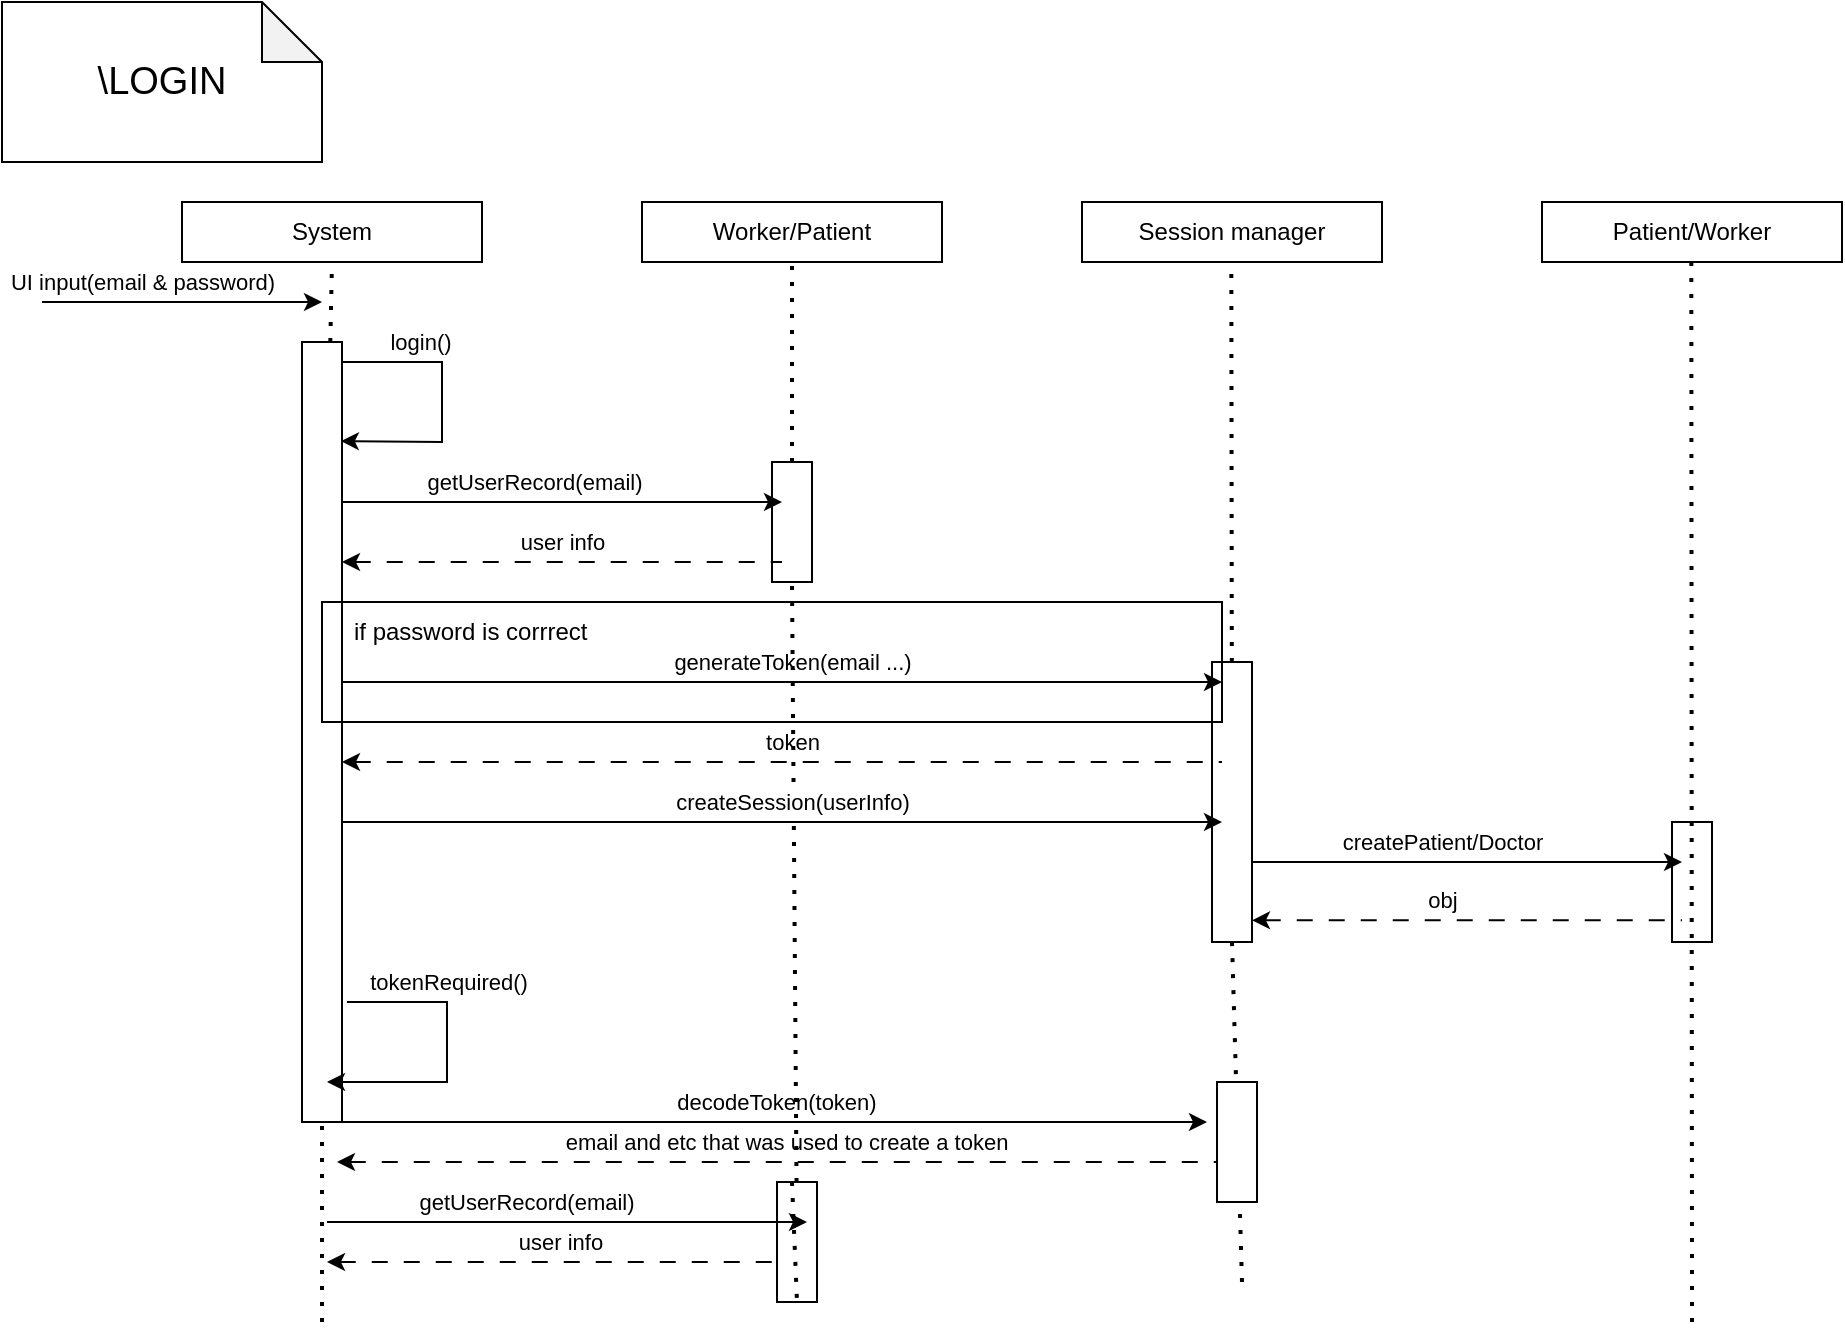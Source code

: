 <mxfile version="24.8.3">
  <diagram name="Page-1" id="jBy0112xdUdWwogq2Mr7">
    <mxGraphModel dx="988" dy="514" grid="1" gridSize="10" guides="1" tooltips="1" connect="1" arrows="1" fold="1" page="1" pageScale="1" pageWidth="850" pageHeight="1100" math="0" shadow="0">
      <root>
        <mxCell id="0" />
        <mxCell id="1" parent="0" />
        <mxCell id="vlcMxP6JeE746XGNywpA-1" value="" style="rounded=0;whiteSpace=wrap;html=1;" parent="1" vertex="1">
          <mxGeometry x="855" y="420" width="20" height="60" as="geometry" />
        </mxCell>
        <mxCell id="vlcMxP6JeE746XGNywpA-2" value="" style="rounded=0;whiteSpace=wrap;html=1;" parent="1" vertex="1">
          <mxGeometry x="625" y="340" width="20" height="140" as="geometry" />
        </mxCell>
        <mxCell id="vlcMxP6JeE746XGNywpA-3" value="" style="rounded=0;whiteSpace=wrap;html=1;" parent="1" vertex="1">
          <mxGeometry x="407.5" y="600" width="20" height="60" as="geometry" />
        </mxCell>
        <mxCell id="vlcMxP6JeE746XGNywpA-4" value="" style="rounded=0;whiteSpace=wrap;html=1;" parent="1" vertex="1">
          <mxGeometry x="405" y="240" width="20" height="60" as="geometry" />
        </mxCell>
        <mxCell id="vlcMxP6JeE746XGNywpA-5" value="" style="rounded=0;whiteSpace=wrap;html=1;" parent="1" vertex="1">
          <mxGeometry x="170" y="180" width="20" height="390" as="geometry" />
        </mxCell>
        <mxCell id="vlcMxP6JeE746XGNywpA-6" value="" style="rounded=0;whiteSpace=wrap;html=1;fillColor=none;" parent="1" vertex="1">
          <mxGeometry x="180" y="310" width="450" height="60" as="geometry" />
        </mxCell>
        <mxCell id="vlcMxP6JeE746XGNywpA-7" value="System" style="rounded=0;whiteSpace=wrap;html=1;" parent="1" vertex="1">
          <mxGeometry x="110" y="110" width="150" height="30" as="geometry" />
        </mxCell>
        <mxCell id="vlcMxP6JeE746XGNywpA-8" value="" style="endArrow=none;dashed=1;html=1;dashPattern=1 3;strokeWidth=2;rounded=0;entryX=0.5;entryY=1;entryDx=0;entryDy=0;" parent="1" source="vlcMxP6JeE746XGNywpA-5" target="vlcMxP6JeE746XGNywpA-7" edge="1">
          <mxGeometry width="50" height="50" relative="1" as="geometry">
            <mxPoint x="185" y="600" as="sourcePoint" />
            <mxPoint x="450" y="280" as="targetPoint" />
          </mxGeometry>
        </mxCell>
        <mxCell id="vlcMxP6JeE746XGNywpA-9" value="&lt;font style=&quot;font-size: 19px;&quot;&gt;\LOGIN&lt;/font&gt;" style="shape=note;whiteSpace=wrap;html=1;backgroundOutline=1;darkOpacity=0.05;" parent="1" vertex="1">
          <mxGeometry x="20" y="10" width="160" height="80" as="geometry" />
        </mxCell>
        <mxCell id="vlcMxP6JeE746XGNywpA-10" value="" style="endArrow=classic;html=1;rounded=0;" parent="1" edge="1">
          <mxGeometry width="50" height="50" relative="1" as="geometry">
            <mxPoint x="40" y="160" as="sourcePoint" />
            <mxPoint x="180" y="160" as="targetPoint" />
          </mxGeometry>
        </mxCell>
        <mxCell id="vlcMxP6JeE746XGNywpA-11" value="UI input(email &amp;amp; password)" style="edgeLabel;html=1;align=center;verticalAlign=middle;resizable=0;points=[];" parent="vlcMxP6JeE746XGNywpA-10" vertex="1" connectable="0">
          <mxGeometry x="-0.612" y="-2" relative="1" as="geometry">
            <mxPoint x="23" y="-12" as="offset" />
          </mxGeometry>
        </mxCell>
        <mxCell id="vlcMxP6JeE746XGNywpA-12" value="" style="endArrow=classic;html=1;rounded=0;entryX=0.971;entryY=0.127;entryDx=0;entryDy=0;entryPerimeter=0;" parent="1" target="vlcMxP6JeE746XGNywpA-5" edge="1">
          <mxGeometry width="50" height="50" relative="1" as="geometry">
            <mxPoint x="190" y="190" as="sourcePoint" />
            <mxPoint x="180" y="230" as="targetPoint" />
            <Array as="points">
              <mxPoint x="240" y="190" />
              <mxPoint x="240" y="230" />
            </Array>
          </mxGeometry>
        </mxCell>
        <mxCell id="vlcMxP6JeE746XGNywpA-13" value="login()" style="edgeLabel;html=1;align=center;verticalAlign=middle;resizable=0;points=[];" parent="vlcMxP6JeE746XGNywpA-12" vertex="1" connectable="0">
          <mxGeometry x="-0.612" y="-2" relative="1" as="geometry">
            <mxPoint x="11" y="-12" as="offset" />
          </mxGeometry>
        </mxCell>
        <mxCell id="vlcMxP6JeE746XGNywpA-14" value="Worker/Patient" style="rounded=0;whiteSpace=wrap;html=1;" parent="1" vertex="1">
          <mxGeometry x="340" y="110" width="150" height="30" as="geometry" />
        </mxCell>
        <mxCell id="vlcMxP6JeE746XGNywpA-15" value="" style="endArrow=none;dashed=1;html=1;dashPattern=1 3;strokeWidth=2;rounded=0;entryX=0.5;entryY=1;entryDx=0;entryDy=0;" parent="1" source="vlcMxP6JeE746XGNywpA-4" target="vlcMxP6JeE746XGNywpA-14" edge="1">
          <mxGeometry width="50" height="50" relative="1" as="geometry">
            <mxPoint x="415" y="600" as="sourcePoint" />
            <mxPoint x="680" y="280" as="targetPoint" />
          </mxGeometry>
        </mxCell>
        <mxCell id="vlcMxP6JeE746XGNywpA-16" value="" style="endArrow=classic;html=1;rounded=0;" parent="1" edge="1">
          <mxGeometry width="50" height="50" relative="1" as="geometry">
            <mxPoint x="190" y="260" as="sourcePoint" />
            <mxPoint x="410" y="260" as="targetPoint" />
          </mxGeometry>
        </mxCell>
        <mxCell id="vlcMxP6JeE746XGNywpA-17" value="getUserRecord(email)" style="edgeLabel;html=1;align=center;verticalAlign=middle;resizable=0;points=[];" parent="vlcMxP6JeE746XGNywpA-16" vertex="1" connectable="0">
          <mxGeometry x="-0.612" y="-2" relative="1" as="geometry">
            <mxPoint x="53" y="-12" as="offset" />
          </mxGeometry>
        </mxCell>
        <mxCell id="vlcMxP6JeE746XGNywpA-18" value="" style="endArrow=none;html=1;rounded=0;dashed=1;dashPattern=8 8;startArrow=classic;startFill=1;endFill=0;" parent="1" edge="1">
          <mxGeometry width="50" height="50" relative="1" as="geometry">
            <mxPoint x="190" y="290" as="sourcePoint" />
            <mxPoint x="410" y="290" as="targetPoint" />
          </mxGeometry>
        </mxCell>
        <mxCell id="vlcMxP6JeE746XGNywpA-19" value="user info" style="edgeLabel;html=1;align=center;verticalAlign=middle;resizable=0;points=[];" parent="vlcMxP6JeE746XGNywpA-18" vertex="1" connectable="0">
          <mxGeometry x="0.297" y="2" relative="1" as="geometry">
            <mxPoint x="-33" y="-8" as="offset" />
          </mxGeometry>
        </mxCell>
        <mxCell id="vlcMxP6JeE746XGNywpA-20" value="Session manager" style="rounded=0;whiteSpace=wrap;html=1;" parent="1" vertex="1">
          <mxGeometry x="560" y="110" width="150" height="30" as="geometry" />
        </mxCell>
        <mxCell id="vlcMxP6JeE746XGNywpA-21" value="" style="endArrow=none;dashed=1;html=1;dashPattern=1 3;strokeWidth=2;rounded=0;entryX=0.5;entryY=1;entryDx=0;entryDy=0;" parent="1" source="vlcMxP6JeE746XGNywpA-2" edge="1">
          <mxGeometry width="50" height="50" relative="1" as="geometry">
            <mxPoint x="634.66" y="600" as="sourcePoint" />
            <mxPoint x="634.66" y="140" as="targetPoint" />
          </mxGeometry>
        </mxCell>
        <mxCell id="vlcMxP6JeE746XGNywpA-22" value="" style="endArrow=classic;html=1;rounded=0;" parent="1" edge="1">
          <mxGeometry width="50" height="50" relative="1" as="geometry">
            <mxPoint x="190" y="350" as="sourcePoint" />
            <mxPoint x="630" y="350" as="targetPoint" />
          </mxGeometry>
        </mxCell>
        <mxCell id="vlcMxP6JeE746XGNywpA-23" value="generateToken(email ...)" style="edgeLabel;html=1;align=center;verticalAlign=middle;resizable=0;points=[];" parent="vlcMxP6JeE746XGNywpA-22" vertex="1" connectable="0">
          <mxGeometry x="-0.612" y="-2" relative="1" as="geometry">
            <mxPoint x="139" y="-12" as="offset" />
          </mxGeometry>
        </mxCell>
        <mxCell id="vlcMxP6JeE746XGNywpA-24" value="if password is corrrect" style="text;strokeColor=none;fillColor=none;align=left;verticalAlign=middle;spacingLeft=4;spacingRight=4;overflow=hidden;points=[[0,0.5],[1,0.5]];portConstraint=eastwest;rotatable=0;whiteSpace=wrap;html=1;" parent="1" vertex="1">
          <mxGeometry x="190" y="310" width="160" height="30" as="geometry" />
        </mxCell>
        <mxCell id="vlcMxP6JeE746XGNywpA-25" value="" style="endArrow=none;html=1;rounded=0;startArrow=classic;startFill=1;endFill=0;dashed=1;dashPattern=8 8;" parent="1" edge="1">
          <mxGeometry width="50" height="50" relative="1" as="geometry">
            <mxPoint x="190" y="390" as="sourcePoint" />
            <mxPoint x="630" y="390" as="targetPoint" />
          </mxGeometry>
        </mxCell>
        <mxCell id="vlcMxP6JeE746XGNywpA-26" value="token" style="edgeLabel;html=1;align=center;verticalAlign=middle;resizable=0;points=[];" parent="vlcMxP6JeE746XGNywpA-25" vertex="1" connectable="0">
          <mxGeometry x="-0.612" y="-2" relative="1" as="geometry">
            <mxPoint x="139" y="-12" as="offset" />
          </mxGeometry>
        </mxCell>
        <mxCell id="vlcMxP6JeE746XGNywpA-27" value="" style="endArrow=classic;html=1;rounded=0;" parent="1" edge="1">
          <mxGeometry width="50" height="50" relative="1" as="geometry">
            <mxPoint x="192.5" y="510" as="sourcePoint" />
            <mxPoint x="182.5" y="550" as="targetPoint" />
            <Array as="points">
              <mxPoint x="242.5" y="510" />
              <mxPoint x="242.5" y="550" />
            </Array>
          </mxGeometry>
        </mxCell>
        <mxCell id="vlcMxP6JeE746XGNywpA-28" value="tokenRequired()" style="edgeLabel;html=1;align=center;verticalAlign=middle;resizable=0;points=[];" parent="vlcMxP6JeE746XGNywpA-27" vertex="1" connectable="0">
          <mxGeometry x="-0.612" y="-2" relative="1" as="geometry">
            <mxPoint x="21" y="-12" as="offset" />
          </mxGeometry>
        </mxCell>
        <mxCell id="vlcMxP6JeE746XGNywpA-29" value="" style="endArrow=classic;html=1;rounded=0;" parent="1" edge="1">
          <mxGeometry width="50" height="50" relative="1" as="geometry">
            <mxPoint x="182.5" y="570" as="sourcePoint" />
            <mxPoint x="622.5" y="570" as="targetPoint" />
          </mxGeometry>
        </mxCell>
        <mxCell id="vlcMxP6JeE746XGNywpA-30" value="decodeToken(token)" style="edgeLabel;html=1;align=center;verticalAlign=middle;resizable=0;points=[];" parent="vlcMxP6JeE746XGNywpA-29" vertex="1" connectable="0">
          <mxGeometry x="-0.612" y="-2" relative="1" as="geometry">
            <mxPoint x="139" y="-12" as="offset" />
          </mxGeometry>
        </mxCell>
        <mxCell id="vlcMxP6JeE746XGNywpA-31" value="" style="endArrow=classic;html=1;rounded=0;" parent="1" edge="1">
          <mxGeometry width="50" height="50" relative="1" as="geometry">
            <mxPoint x="182.5" y="620" as="sourcePoint" />
            <mxPoint x="422.5" y="620" as="targetPoint" />
          </mxGeometry>
        </mxCell>
        <mxCell id="vlcMxP6JeE746XGNywpA-32" value="getUserRecord(email)" style="edgeLabel;html=1;align=center;verticalAlign=middle;resizable=0;points=[];" parent="vlcMxP6JeE746XGNywpA-31" vertex="1" connectable="0">
          <mxGeometry x="-0.612" y="-2" relative="1" as="geometry">
            <mxPoint x="53" y="-12" as="offset" />
          </mxGeometry>
        </mxCell>
        <mxCell id="vlcMxP6JeE746XGNywpA-33" value="" style="endArrow=none;html=1;rounded=0;startArrow=classic;startFill=1;endFill=0;dashed=1;dashPattern=8 8;" parent="1" edge="1">
          <mxGeometry width="50" height="50" relative="1" as="geometry">
            <mxPoint x="187.5" y="590" as="sourcePoint" />
            <mxPoint x="627.5" y="590" as="targetPoint" />
          </mxGeometry>
        </mxCell>
        <mxCell id="vlcMxP6JeE746XGNywpA-34" value="email and etc that was used to create a token" style="edgeLabel;html=1;align=center;verticalAlign=middle;resizable=0;points=[];" parent="vlcMxP6JeE746XGNywpA-33" vertex="1" connectable="0">
          <mxGeometry x="-0.612" y="-2" relative="1" as="geometry">
            <mxPoint x="139" y="-12" as="offset" />
          </mxGeometry>
        </mxCell>
        <mxCell id="vlcMxP6JeE746XGNywpA-35" value="" style="endArrow=none;html=1;rounded=0;dashed=1;dashPattern=8 8;startArrow=classic;startFill=1;endFill=0;" parent="1" edge="1">
          <mxGeometry width="50" height="50" relative="1" as="geometry">
            <mxPoint x="182.5" y="640" as="sourcePoint" />
            <mxPoint x="412.5" y="640" as="targetPoint" />
          </mxGeometry>
        </mxCell>
        <mxCell id="vlcMxP6JeE746XGNywpA-36" value="user info" style="edgeLabel;html=1;align=center;verticalAlign=middle;resizable=0;points=[];" parent="vlcMxP6JeE746XGNywpA-35" vertex="1" connectable="0">
          <mxGeometry x="0.297" y="2" relative="1" as="geometry">
            <mxPoint x="-33" y="-8" as="offset" />
          </mxGeometry>
        </mxCell>
        <mxCell id="vlcMxP6JeE746XGNywpA-37" value="" style="endArrow=none;dashed=1;html=1;dashPattern=1 3;strokeWidth=2;rounded=0;entryX=0.5;entryY=1;entryDx=0;entryDy=0;" parent="1" target="vlcMxP6JeE746XGNywpA-5" edge="1">
          <mxGeometry width="50" height="50" relative="1" as="geometry">
            <mxPoint x="180" y="670" as="sourcePoint" />
            <mxPoint x="185" y="140" as="targetPoint" />
          </mxGeometry>
        </mxCell>
        <mxCell id="vlcMxP6JeE746XGNywpA-38" value="" style="endArrow=none;dashed=1;html=1;dashPattern=1 3;strokeWidth=2;rounded=0;entryX=0.5;entryY=1;entryDx=0;entryDy=0;" parent="1" source="vlcMxP6JeE746XGNywpA-3" target="vlcMxP6JeE746XGNywpA-4" edge="1">
          <mxGeometry width="50" height="50" relative="1" as="geometry">
            <mxPoint x="415" y="600" as="sourcePoint" />
            <mxPoint x="415" y="140" as="targetPoint" />
          </mxGeometry>
        </mxCell>
        <mxCell id="vlcMxP6JeE746XGNywpA-39" value="" style="endArrow=none;dashed=1;html=1;dashPattern=1 3;strokeWidth=2;rounded=0;entryX=0.5;entryY=1;entryDx=0;entryDy=0;" parent="1" target="vlcMxP6JeE746XGNywpA-3" edge="1">
          <mxGeometry width="50" height="50" relative="1" as="geometry">
            <mxPoint x="415" y="600" as="sourcePoint" />
            <mxPoint x="415" y="300" as="targetPoint" />
          </mxGeometry>
        </mxCell>
        <mxCell id="vlcMxP6JeE746XGNywpA-40" value="" style="endArrow=none;dashed=1;html=1;dashPattern=1 3;strokeWidth=2;rounded=0;entryX=0.5;entryY=1;entryDx=0;entryDy=0;" parent="1" target="vlcMxP6JeE746XGNywpA-2" edge="1">
          <mxGeometry width="50" height="50" relative="1" as="geometry">
            <mxPoint x="640" y="650" as="sourcePoint" />
            <mxPoint x="634.66" y="140" as="targetPoint" />
          </mxGeometry>
        </mxCell>
        <mxCell id="vlcMxP6JeE746XGNywpA-41" value="" style="rounded=0;whiteSpace=wrap;html=1;" parent="1" vertex="1">
          <mxGeometry x="627.5" y="550" width="20" height="60" as="geometry" />
        </mxCell>
        <mxCell id="vlcMxP6JeE746XGNywpA-42" value="" style="endArrow=classic;html=1;rounded=0;" parent="1" edge="1">
          <mxGeometry width="50" height="50" relative="1" as="geometry">
            <mxPoint x="190" y="420" as="sourcePoint" />
            <mxPoint x="630" y="420" as="targetPoint" />
          </mxGeometry>
        </mxCell>
        <mxCell id="vlcMxP6JeE746XGNywpA-43" value="createSession(userInfo)" style="edgeLabel;html=1;align=center;verticalAlign=middle;resizable=0;points=[];" parent="vlcMxP6JeE746XGNywpA-42" vertex="1" connectable="0">
          <mxGeometry x="-0.612" y="-2" relative="1" as="geometry">
            <mxPoint x="139" y="-12" as="offset" />
          </mxGeometry>
        </mxCell>
        <mxCell id="vlcMxP6JeE746XGNywpA-44" value="Patient/Worker" style="rounded=0;whiteSpace=wrap;html=1;" parent="1" vertex="1">
          <mxGeometry x="790" y="110" width="150" height="30" as="geometry" />
        </mxCell>
        <mxCell id="vlcMxP6JeE746XGNywpA-45" value="" style="endArrow=none;dashed=1;html=1;dashPattern=1 3;strokeWidth=2;rounded=0;entryX=0.5;entryY=1;entryDx=0;entryDy=0;" parent="1" edge="1">
          <mxGeometry width="50" height="50" relative="1" as="geometry">
            <mxPoint x="865" y="670" as="sourcePoint" />
            <mxPoint x="864.66" y="140" as="targetPoint" />
          </mxGeometry>
        </mxCell>
        <mxCell id="vlcMxP6JeE746XGNywpA-46" value="" style="endArrow=classic;html=1;rounded=0;" parent="1" edge="1">
          <mxGeometry width="50" height="50" relative="1" as="geometry">
            <mxPoint x="645" y="440" as="sourcePoint" />
            <mxPoint x="860" y="440" as="targetPoint" />
          </mxGeometry>
        </mxCell>
        <mxCell id="vlcMxP6JeE746XGNywpA-47" value="createPatient/Doctor" style="edgeLabel;html=1;align=center;verticalAlign=middle;resizable=0;points=[];" parent="vlcMxP6JeE746XGNywpA-46" vertex="1" connectable="0">
          <mxGeometry x="-0.612" y="-2" relative="1" as="geometry">
            <mxPoint x="53" y="-12" as="offset" />
          </mxGeometry>
        </mxCell>
        <mxCell id="vlcMxP6JeE746XGNywpA-48" value="" style="endArrow=none;html=1;rounded=0;startArrow=classic;startFill=1;endFill=0;dashed=1;dashPattern=8 8;" parent="1" edge="1">
          <mxGeometry width="50" height="50" relative="1" as="geometry">
            <mxPoint x="645" y="469.17" as="sourcePoint" />
            <mxPoint x="860" y="469.17" as="targetPoint" />
          </mxGeometry>
        </mxCell>
        <mxCell id="vlcMxP6JeE746XGNywpA-49" value="obj" style="edgeLabel;html=1;align=center;verticalAlign=middle;resizable=0;points=[];" parent="vlcMxP6JeE746XGNywpA-48" vertex="1" connectable="0">
          <mxGeometry x="-0.612" y="-2" relative="1" as="geometry">
            <mxPoint x="53" y="-12" as="offset" />
          </mxGeometry>
        </mxCell>
      </root>
    </mxGraphModel>
  </diagram>
</mxfile>
